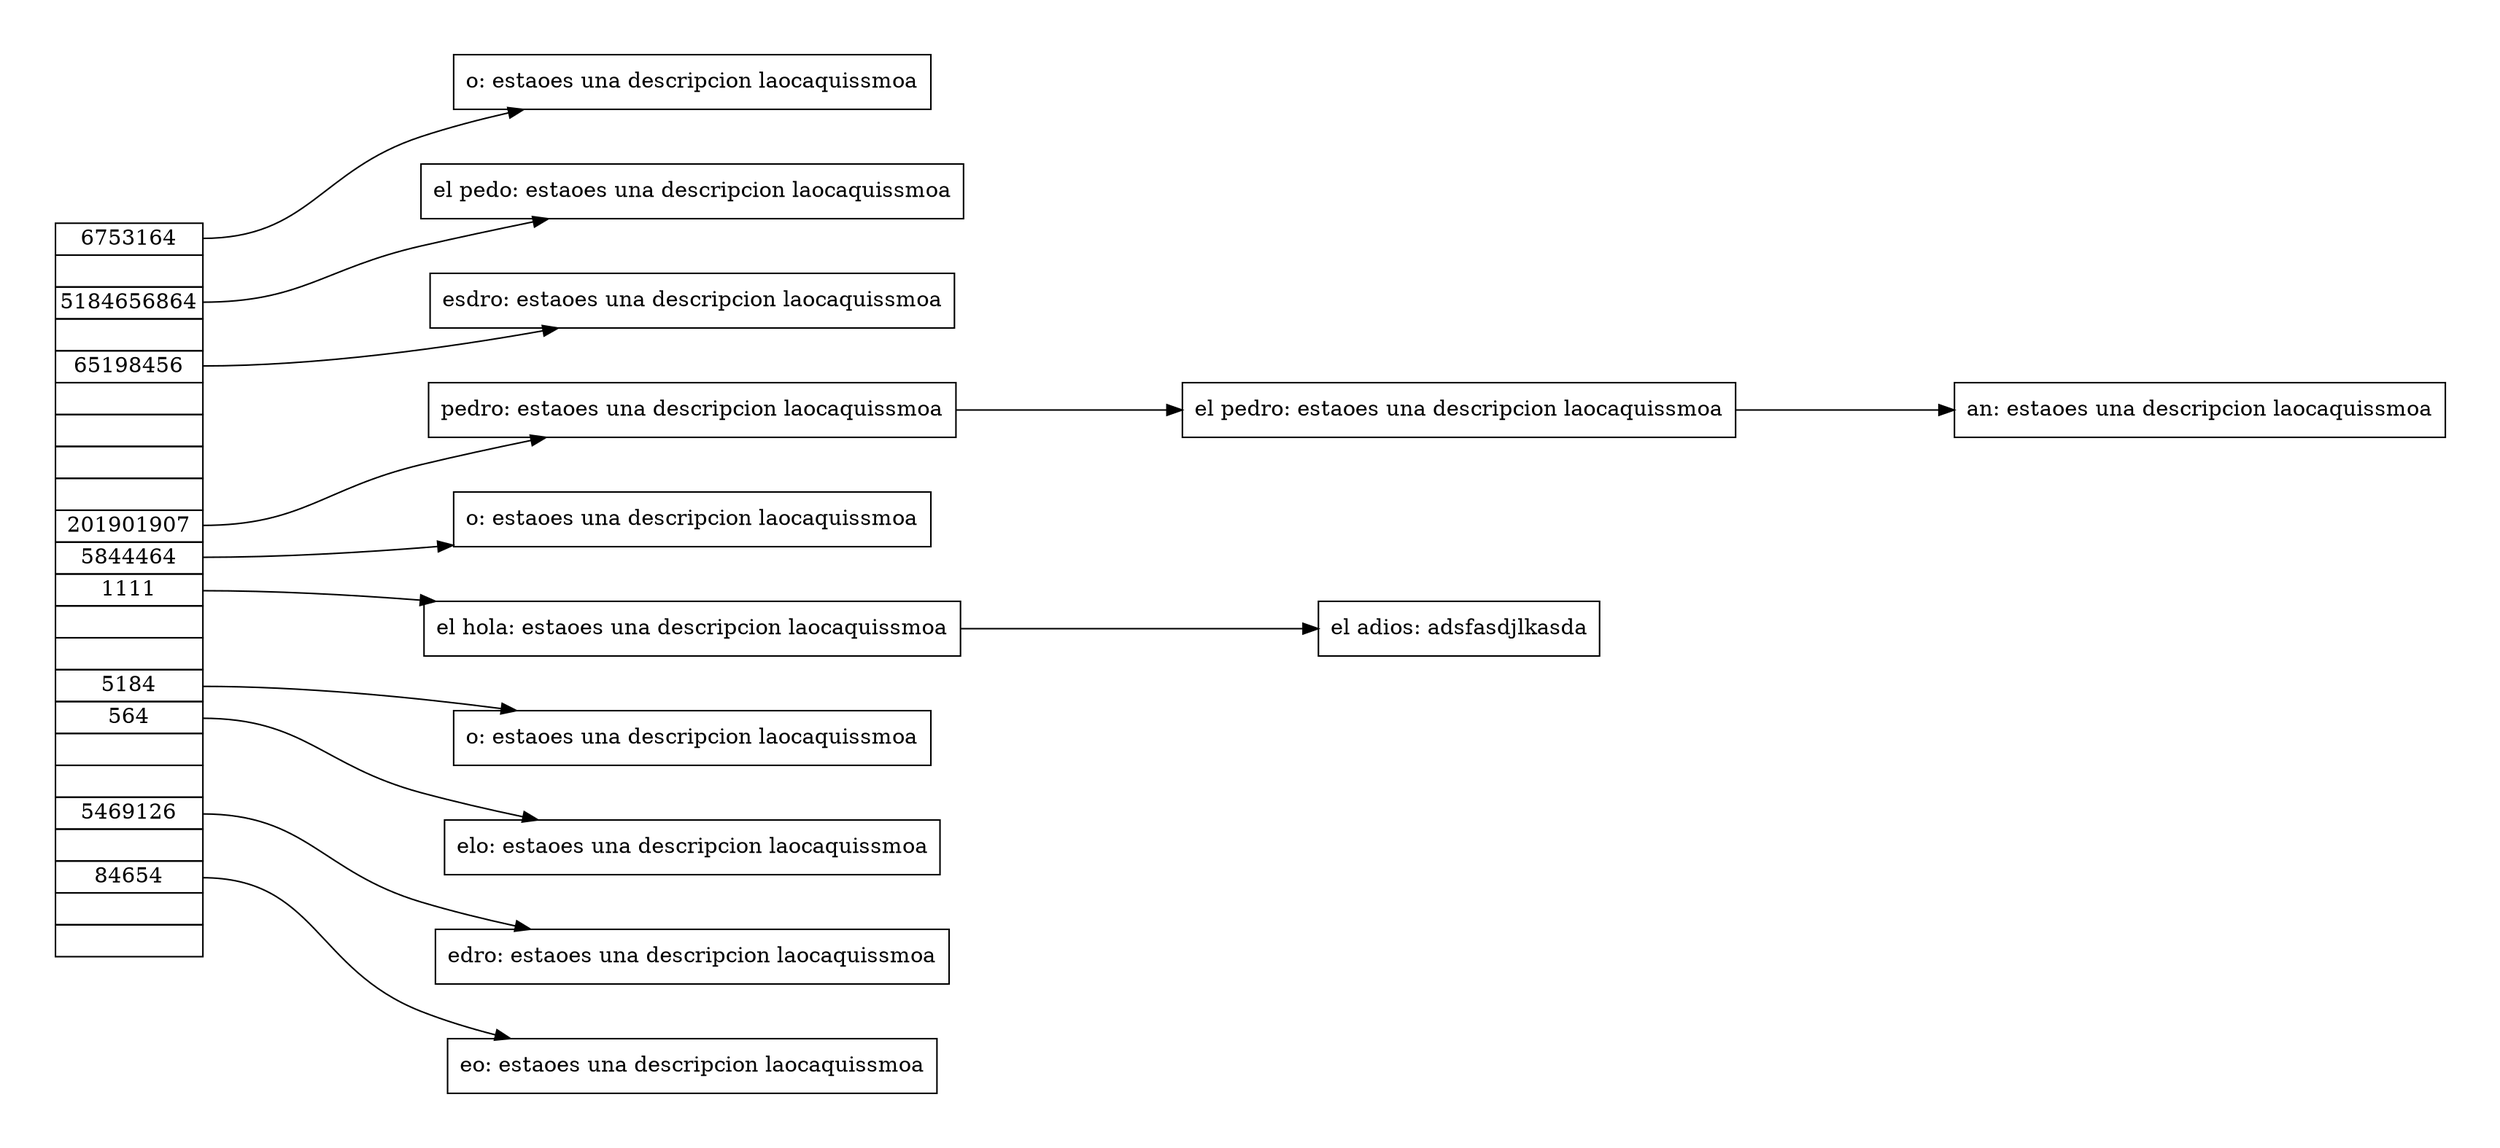 digraph { 
graph [pad="0.5", nodesep="0.5", ranksep="2"]; 
node [shape=plain] 
 rankdir=LR;
table [label=<
<table border="0" cellborder="1" cellspacing="0">
<tr><td port="0">6753164</td></tr>
<tr><td port="1"> </td></tr>
<tr><td port="2">5184656864</td></tr>
<tr><td port="3"> </td></tr>
<tr><td port="4">65198456</td></tr>
<tr><td port="5"> </td></tr>
<tr><td port="6"> </td></tr>
<tr><td port="7"> </td></tr>
<tr><td port="8"> </td></tr>
<tr><td port="9">201901907</td></tr>
<tr><td port="10">5844464</td></tr>
<tr><td port="11">1111</td></tr>
<tr><td port="12"> </td></tr>
<tr><td port="13"> </td></tr>
<tr><td port="14">5184</td></tr>
<tr><td port="15">564</td></tr>
<tr><td port="16"> </td></tr>
<tr><td port="17"> </td></tr>
<tr><td port="18">5469126</td></tr>
<tr><td port="19"> </td></tr>
<tr><td port="20">84654</td></tr>
<tr><td port="21"> </td></tr>
<tr><td port="22"> </td></tr>
</table>>];
node [shape=rectangle]
n_0[label="o: estaoes una descripcion laocaquissmoa"]
table:0->n_0;
n_1[label="el pedo: estaoes una descripcion laocaquissmoa"]
table:2->n_1;
n_2[label="esdro: estaoes una descripcion laocaquissmoa"]
table:4->n_2;
n_3[label="pedro: estaoes una descripcion laocaquissmoa"]
table:9->n_3;
n_4[label="el pedro: estaoes una descripcion laocaquissmoa"]
n_3-> n_4;
n_5[label="an: estaoes una descripcion laocaquissmoa"]
n_4-> n_5;
n_6[label="o: estaoes una descripcion laocaquissmoa"]
table:10->n_6;
n_7[label="el hola: estaoes una descripcion laocaquissmoa"]
table:11->n_7;
n_8[label="el adios: adsfasdjlkasda"]
n_7-> n_8;
n_9[label="o: estaoes una descripcion laocaquissmoa"]
table:14->n_9;
n_10[label="elo: estaoes una descripcion laocaquissmoa"]
table:15->n_10;
n_11[label="edro: estaoes una descripcion laocaquissmoa"]
table:18->n_11;
n_12[label="eo: estaoes una descripcion laocaquissmoa"]
table:20->n_12;
}